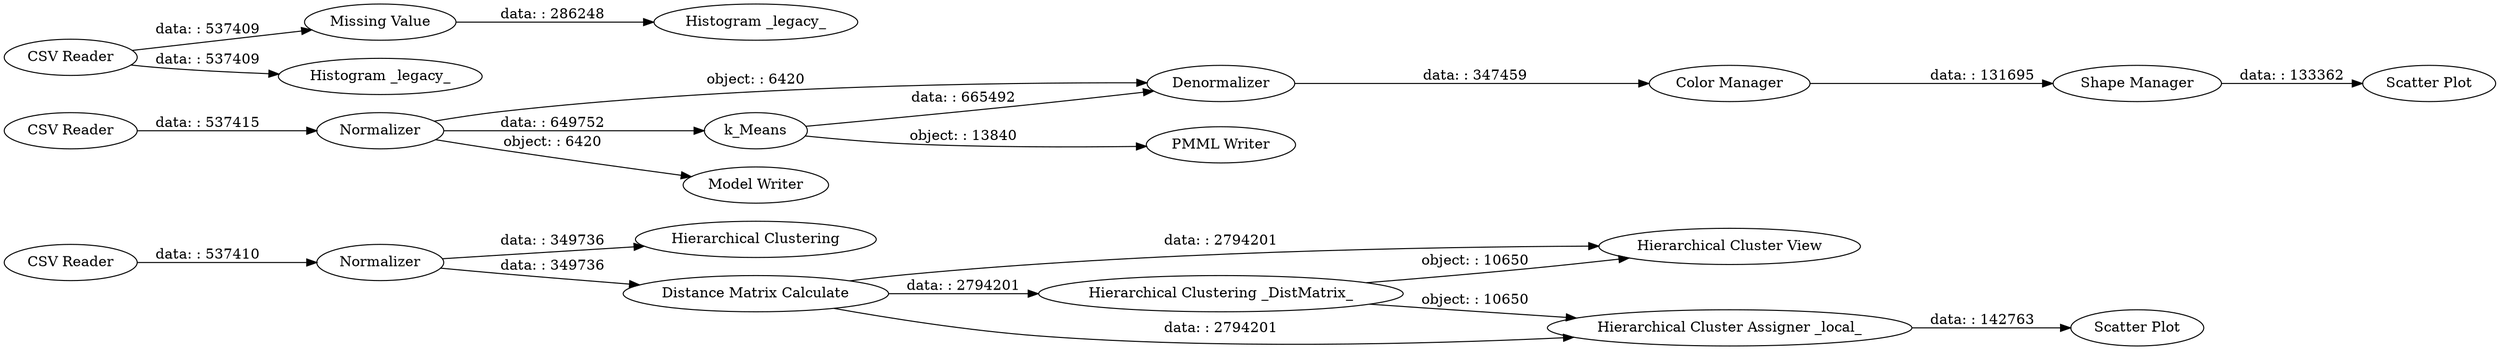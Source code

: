 digraph {
	"537653253383824489_11" [label="Hierarchical Cluster View"]
	"537653253383824489_15" [label="Scatter Plot"]
	"537653253383824489_21" [label=Denormalizer]
	"537653253383824489_24" [label="Scatter Plot"]
	"537653253383824489_16" [label="CSV Reader"]
	"537653253383824489_4" [label="Missing Value"]
	"537653253383824489_19" [label=k_Means]
	"537653253383824489_12" [label="Hierarchical Cluster Assigner _local_"]
	"537653253383824489_17" [label=Normalizer]
	"537653253383824489_5" [label="CSV Reader"]
	"537653253383824489_3" [label="Histogram _legacy_"]
	"537653253383824489_14" [label="Hierarchical Clustering"]
	"537653253383824489_13" [label="Hierarchical Clustering _DistMatrix_"]
	"537653253383824489_20" [label="PMML Writer"]
	"537653253383824489_7" [label=Normalizer]
	"537653253383824489_8" [label="Distance Matrix Calculate"]
	"537653253383824489_1" [label="CSV Reader"]
	"537653253383824489_18" [label="Model Writer"]
	"537653253383824489_2" [label="Histogram _legacy_"]
	"537653253383824489_23" [label="Shape Manager"]
	"537653253383824489_22" [label="Color Manager"]
	"537653253383824489_13" -> "537653253383824489_12" [label="object: : 10650"]
	"537653253383824489_13" -> "537653253383824489_11" [label="object: : 10650"]
	"537653253383824489_12" -> "537653253383824489_15" [label="data: : 142763"]
	"537653253383824489_17" -> "537653253383824489_19" [label="data: : 649752"]
	"537653253383824489_4" -> "537653253383824489_3" [label="data: : 286248"]
	"537653253383824489_1" -> "537653253383824489_4" [label="data: : 537409"]
	"537653253383824489_8" -> "537653253383824489_13" [label="data: : 2794201"]
	"537653253383824489_7" -> "537653253383824489_8" [label="data: : 349736"]
	"537653253383824489_21" -> "537653253383824489_22" [label="data: : 347459"]
	"537653253383824489_16" -> "537653253383824489_17" [label="data: : 537415"]
	"537653253383824489_19" -> "537653253383824489_21" [label="data: : 665492"]
	"537653253383824489_22" -> "537653253383824489_23" [label="data: : 131695"]
	"537653253383824489_17" -> "537653253383824489_21" [label="object: : 6420"]
	"537653253383824489_17" -> "537653253383824489_18" [label="object: : 6420"]
	"537653253383824489_23" -> "537653253383824489_24" [label="data: : 133362"]
	"537653253383824489_1" -> "537653253383824489_2" [label="data: : 537409"]
	"537653253383824489_8" -> "537653253383824489_11" [label="data: : 2794201"]
	"537653253383824489_7" -> "537653253383824489_14" [label="data: : 349736"]
	"537653253383824489_8" -> "537653253383824489_12" [label="data: : 2794201"]
	"537653253383824489_5" -> "537653253383824489_7" [label="data: : 537410"]
	"537653253383824489_19" -> "537653253383824489_20" [label="object: : 13840"]
	rankdir=LR
}
